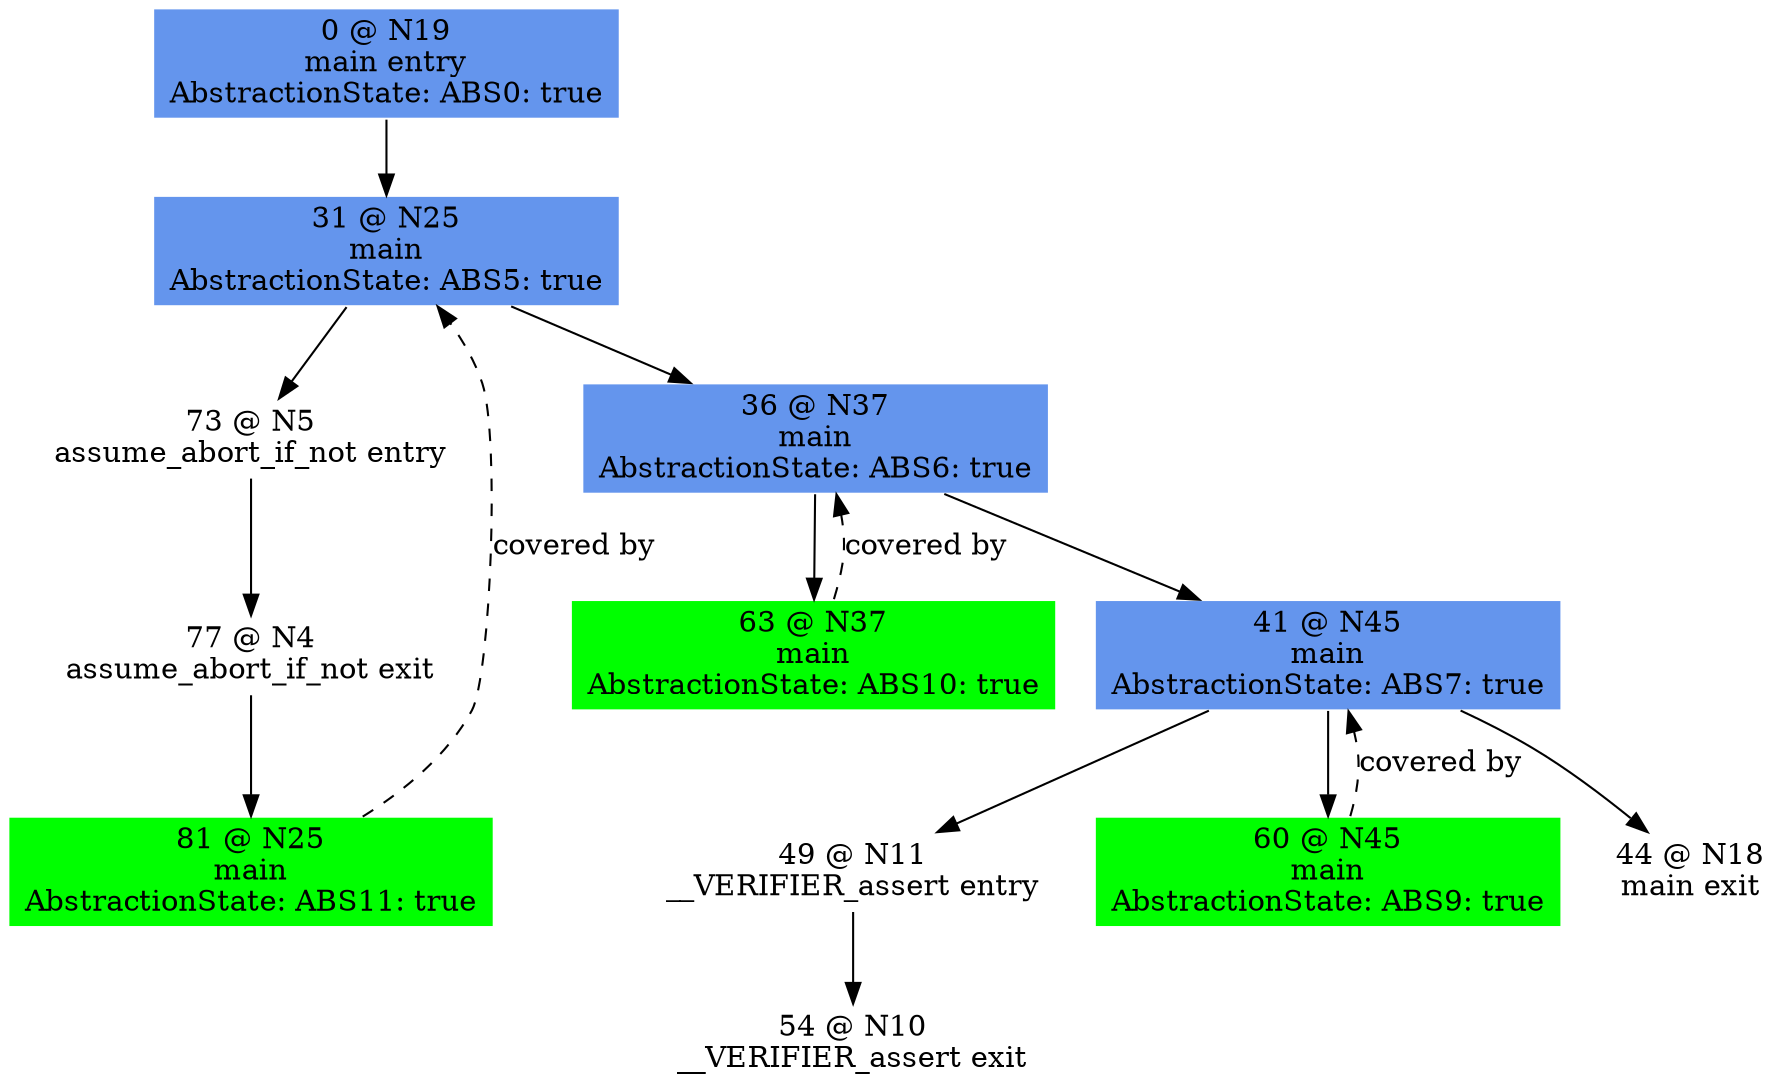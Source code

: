 digraph ARG {
node [style="filled" shape="box" color="white"]
0 [fillcolor="cornflowerblue" label="0 @ N19\nmain entry\nAbstractionState: ABS0: true\n" id="0"]
31 [fillcolor="cornflowerblue" label="31 @ N25\nmain\nAbstractionState: ABS5: true\n" id="31"]
73 [label="73 @ N5\nassume_abort_if_not entry\n" id="73"]
77 [label="77 @ N4\nassume_abort_if_not exit\n" id="77"]
81 [fillcolor="green" label="81 @ N25\nmain\nAbstractionState: ABS11: true\n" id="81"]
36 [fillcolor="cornflowerblue" label="36 @ N37\nmain\nAbstractionState: ABS6: true\n" id="36"]
63 [fillcolor="green" label="63 @ N37\nmain\nAbstractionState: ABS10: true\n" id="63"]
41 [fillcolor="cornflowerblue" label="41 @ N45\nmain\nAbstractionState: ABS7: true\n" id="41"]
49 [label="49 @ N11\n__VERIFIER_assert entry\n" id="49"]
54 [label="54 @ N10\n__VERIFIER_assert exit\n" id="54"]
60 [fillcolor="green" label="60 @ N45\nmain\nAbstractionState: ABS9: true\n" id="60"]
44 [label="44 @ N18\nmain exit\n" id="44"]
0 -> 31 []
81 -> 31 [style="dashed" weight="0" label="covered by"]
31 -> 36 []
31 -> 73 []
73 -> 77 []
77 -> 81 []
63 -> 36 [style="dashed" weight="0" label="covered by"]
36 -> 41 []
36 -> 63 []
60 -> 41 [style="dashed" weight="0" label="covered by"]
41 -> 44 []
41 -> 60 []
41 -> 49 []
49 -> 54 []
}
